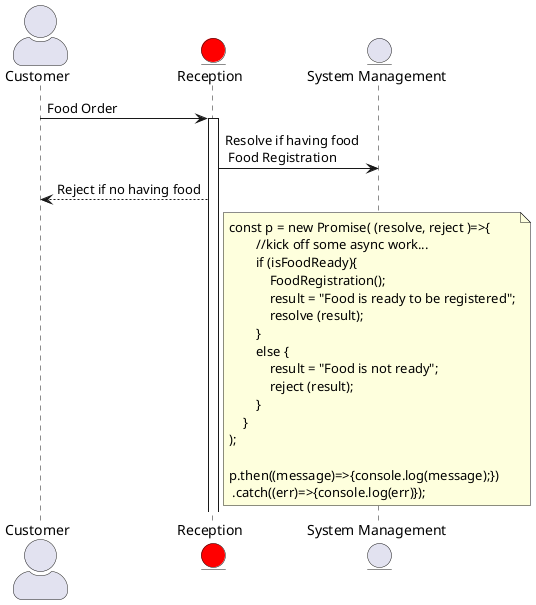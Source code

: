 @startuml PROMISE
skinparam actorStyle awesome 

actor "Customer" as C1
entity "Reception" as R1 #Red
entity "System Management" as M1 

C1 -> R1: Food Order
activate R1

R1 ->M1: Resolve if having food \n Food Registration
R1 -->C1: Reject if no having food

note right of R1
const p = new Promise( (resolve, reject )=>{
        //kick off some async work...
        if (isFoodReady){
            FoodRegistration();
            result = "Food is ready to be registered";
            resolve (result);
        }
        else {
            result = "Food is not ready";
            reject (result);
        }   
    }
);

p.then((message)=>{console.log(message);})
 .catch((err)=>{console.log(err)});
end note

@enduml
